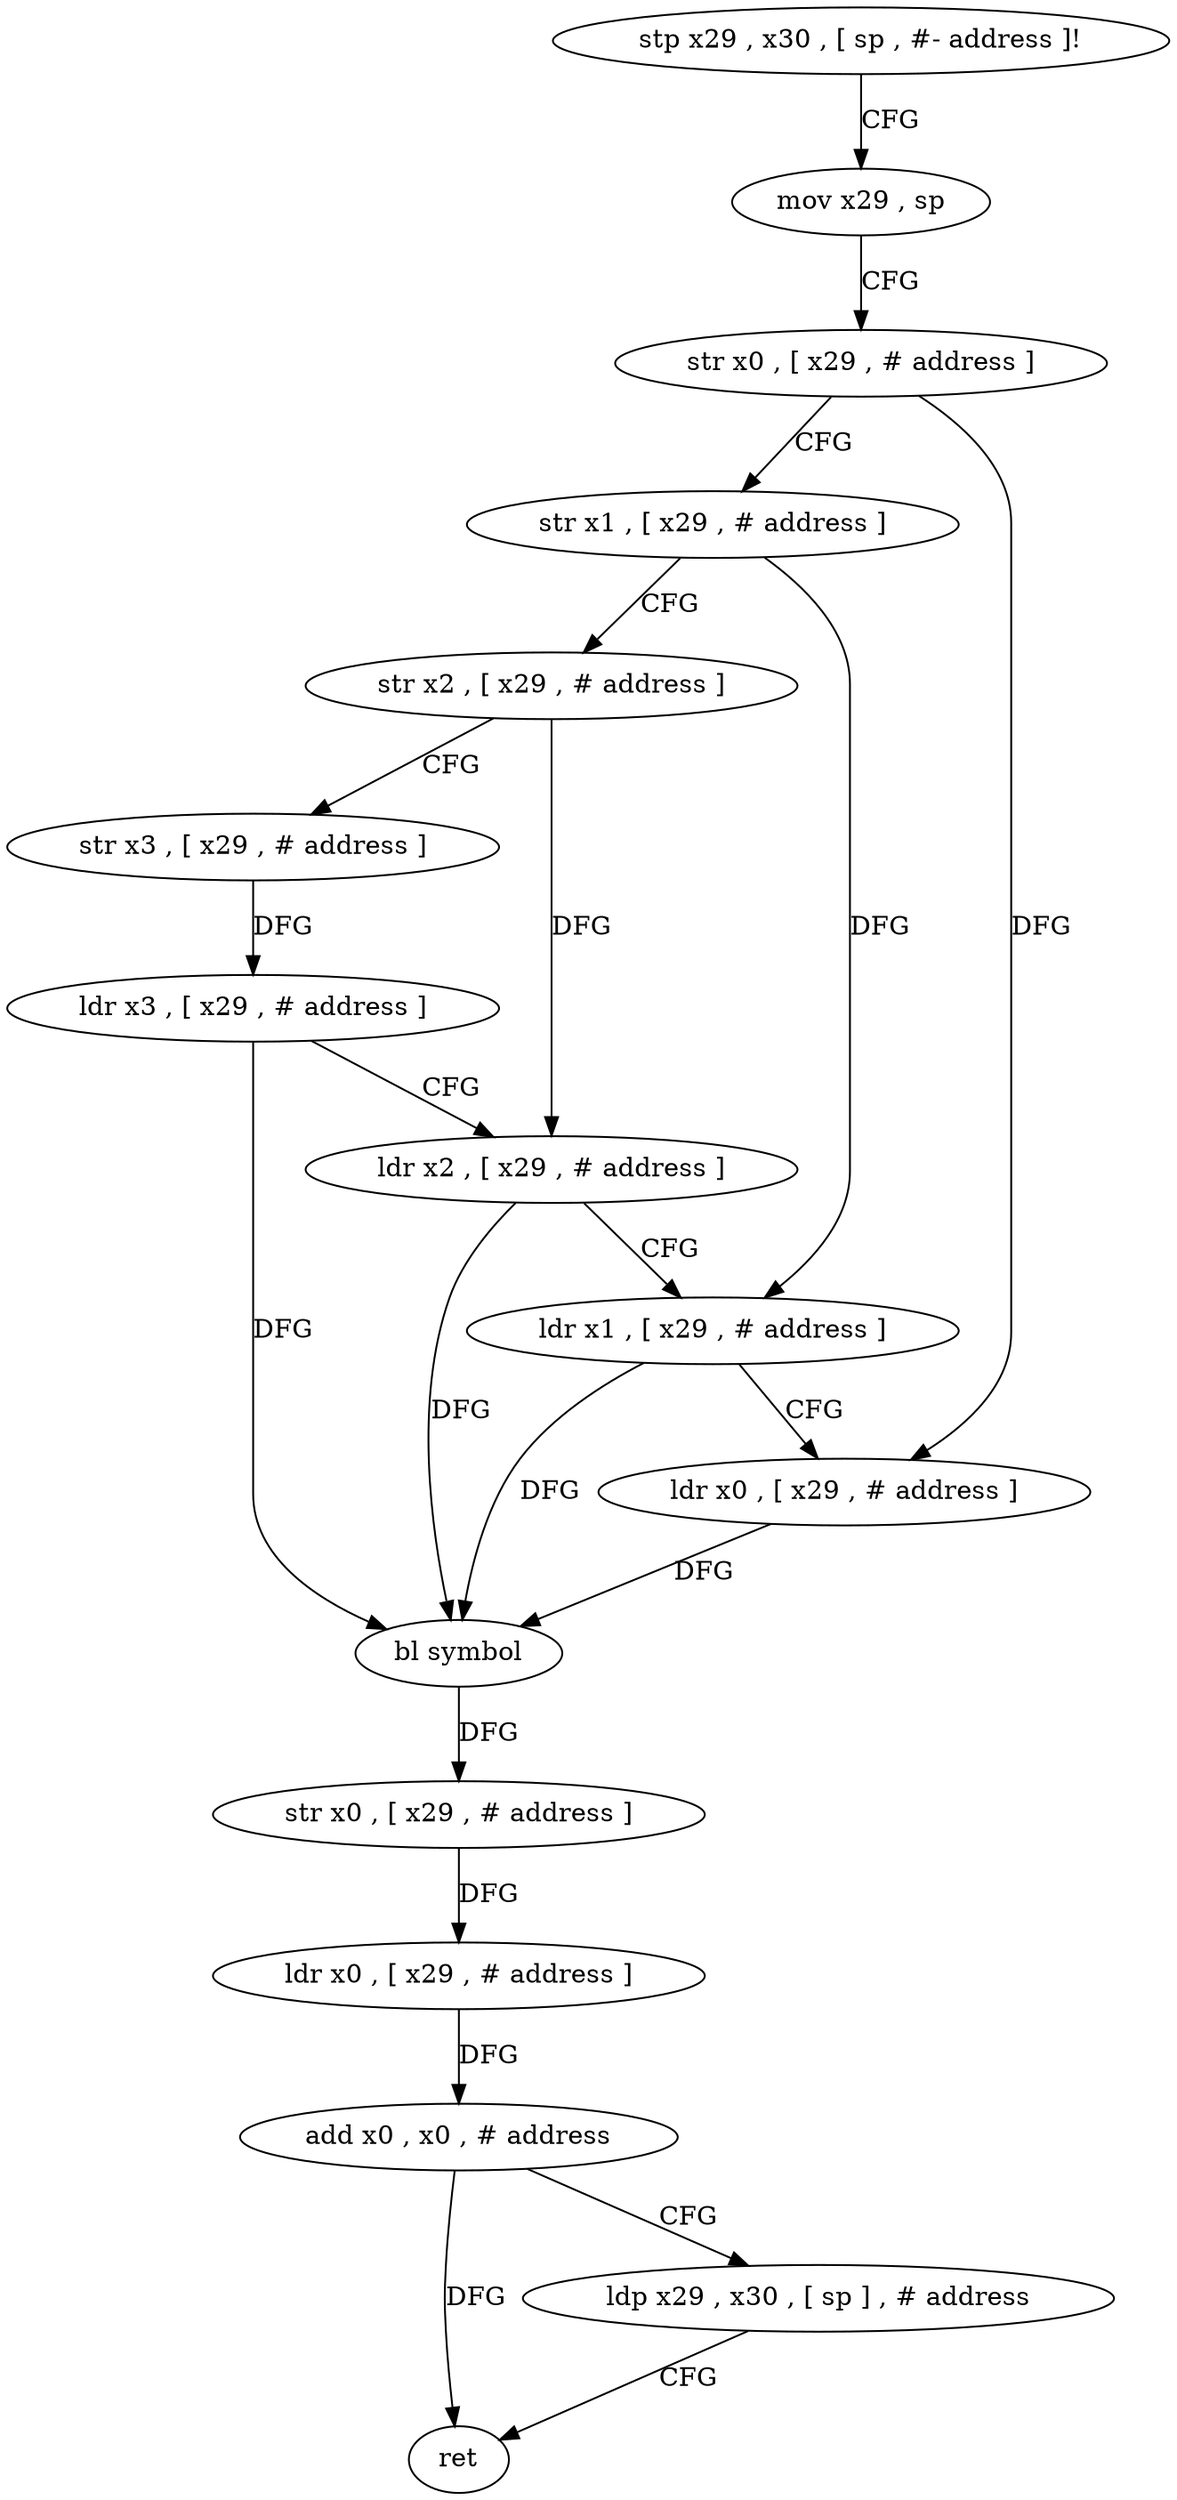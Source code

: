 digraph "func" {
"189500" [label = "stp x29 , x30 , [ sp , #- address ]!" ]
"189504" [label = "mov x29 , sp" ]
"189508" [label = "str x0 , [ x29 , # address ]" ]
"189512" [label = "str x1 , [ x29 , # address ]" ]
"189516" [label = "str x2 , [ x29 , # address ]" ]
"189520" [label = "str x3 , [ x29 , # address ]" ]
"189524" [label = "ldr x3 , [ x29 , # address ]" ]
"189528" [label = "ldr x2 , [ x29 , # address ]" ]
"189532" [label = "ldr x1 , [ x29 , # address ]" ]
"189536" [label = "ldr x0 , [ x29 , # address ]" ]
"189540" [label = "bl symbol" ]
"189544" [label = "str x0 , [ x29 , # address ]" ]
"189548" [label = "ldr x0 , [ x29 , # address ]" ]
"189552" [label = "add x0 , x0 , # address" ]
"189556" [label = "ldp x29 , x30 , [ sp ] , # address" ]
"189560" [label = "ret" ]
"189500" -> "189504" [ label = "CFG" ]
"189504" -> "189508" [ label = "CFG" ]
"189508" -> "189512" [ label = "CFG" ]
"189508" -> "189536" [ label = "DFG" ]
"189512" -> "189516" [ label = "CFG" ]
"189512" -> "189532" [ label = "DFG" ]
"189516" -> "189520" [ label = "CFG" ]
"189516" -> "189528" [ label = "DFG" ]
"189520" -> "189524" [ label = "DFG" ]
"189524" -> "189528" [ label = "CFG" ]
"189524" -> "189540" [ label = "DFG" ]
"189528" -> "189532" [ label = "CFG" ]
"189528" -> "189540" [ label = "DFG" ]
"189532" -> "189536" [ label = "CFG" ]
"189532" -> "189540" [ label = "DFG" ]
"189536" -> "189540" [ label = "DFG" ]
"189540" -> "189544" [ label = "DFG" ]
"189544" -> "189548" [ label = "DFG" ]
"189548" -> "189552" [ label = "DFG" ]
"189552" -> "189556" [ label = "CFG" ]
"189552" -> "189560" [ label = "DFG" ]
"189556" -> "189560" [ label = "CFG" ]
}
